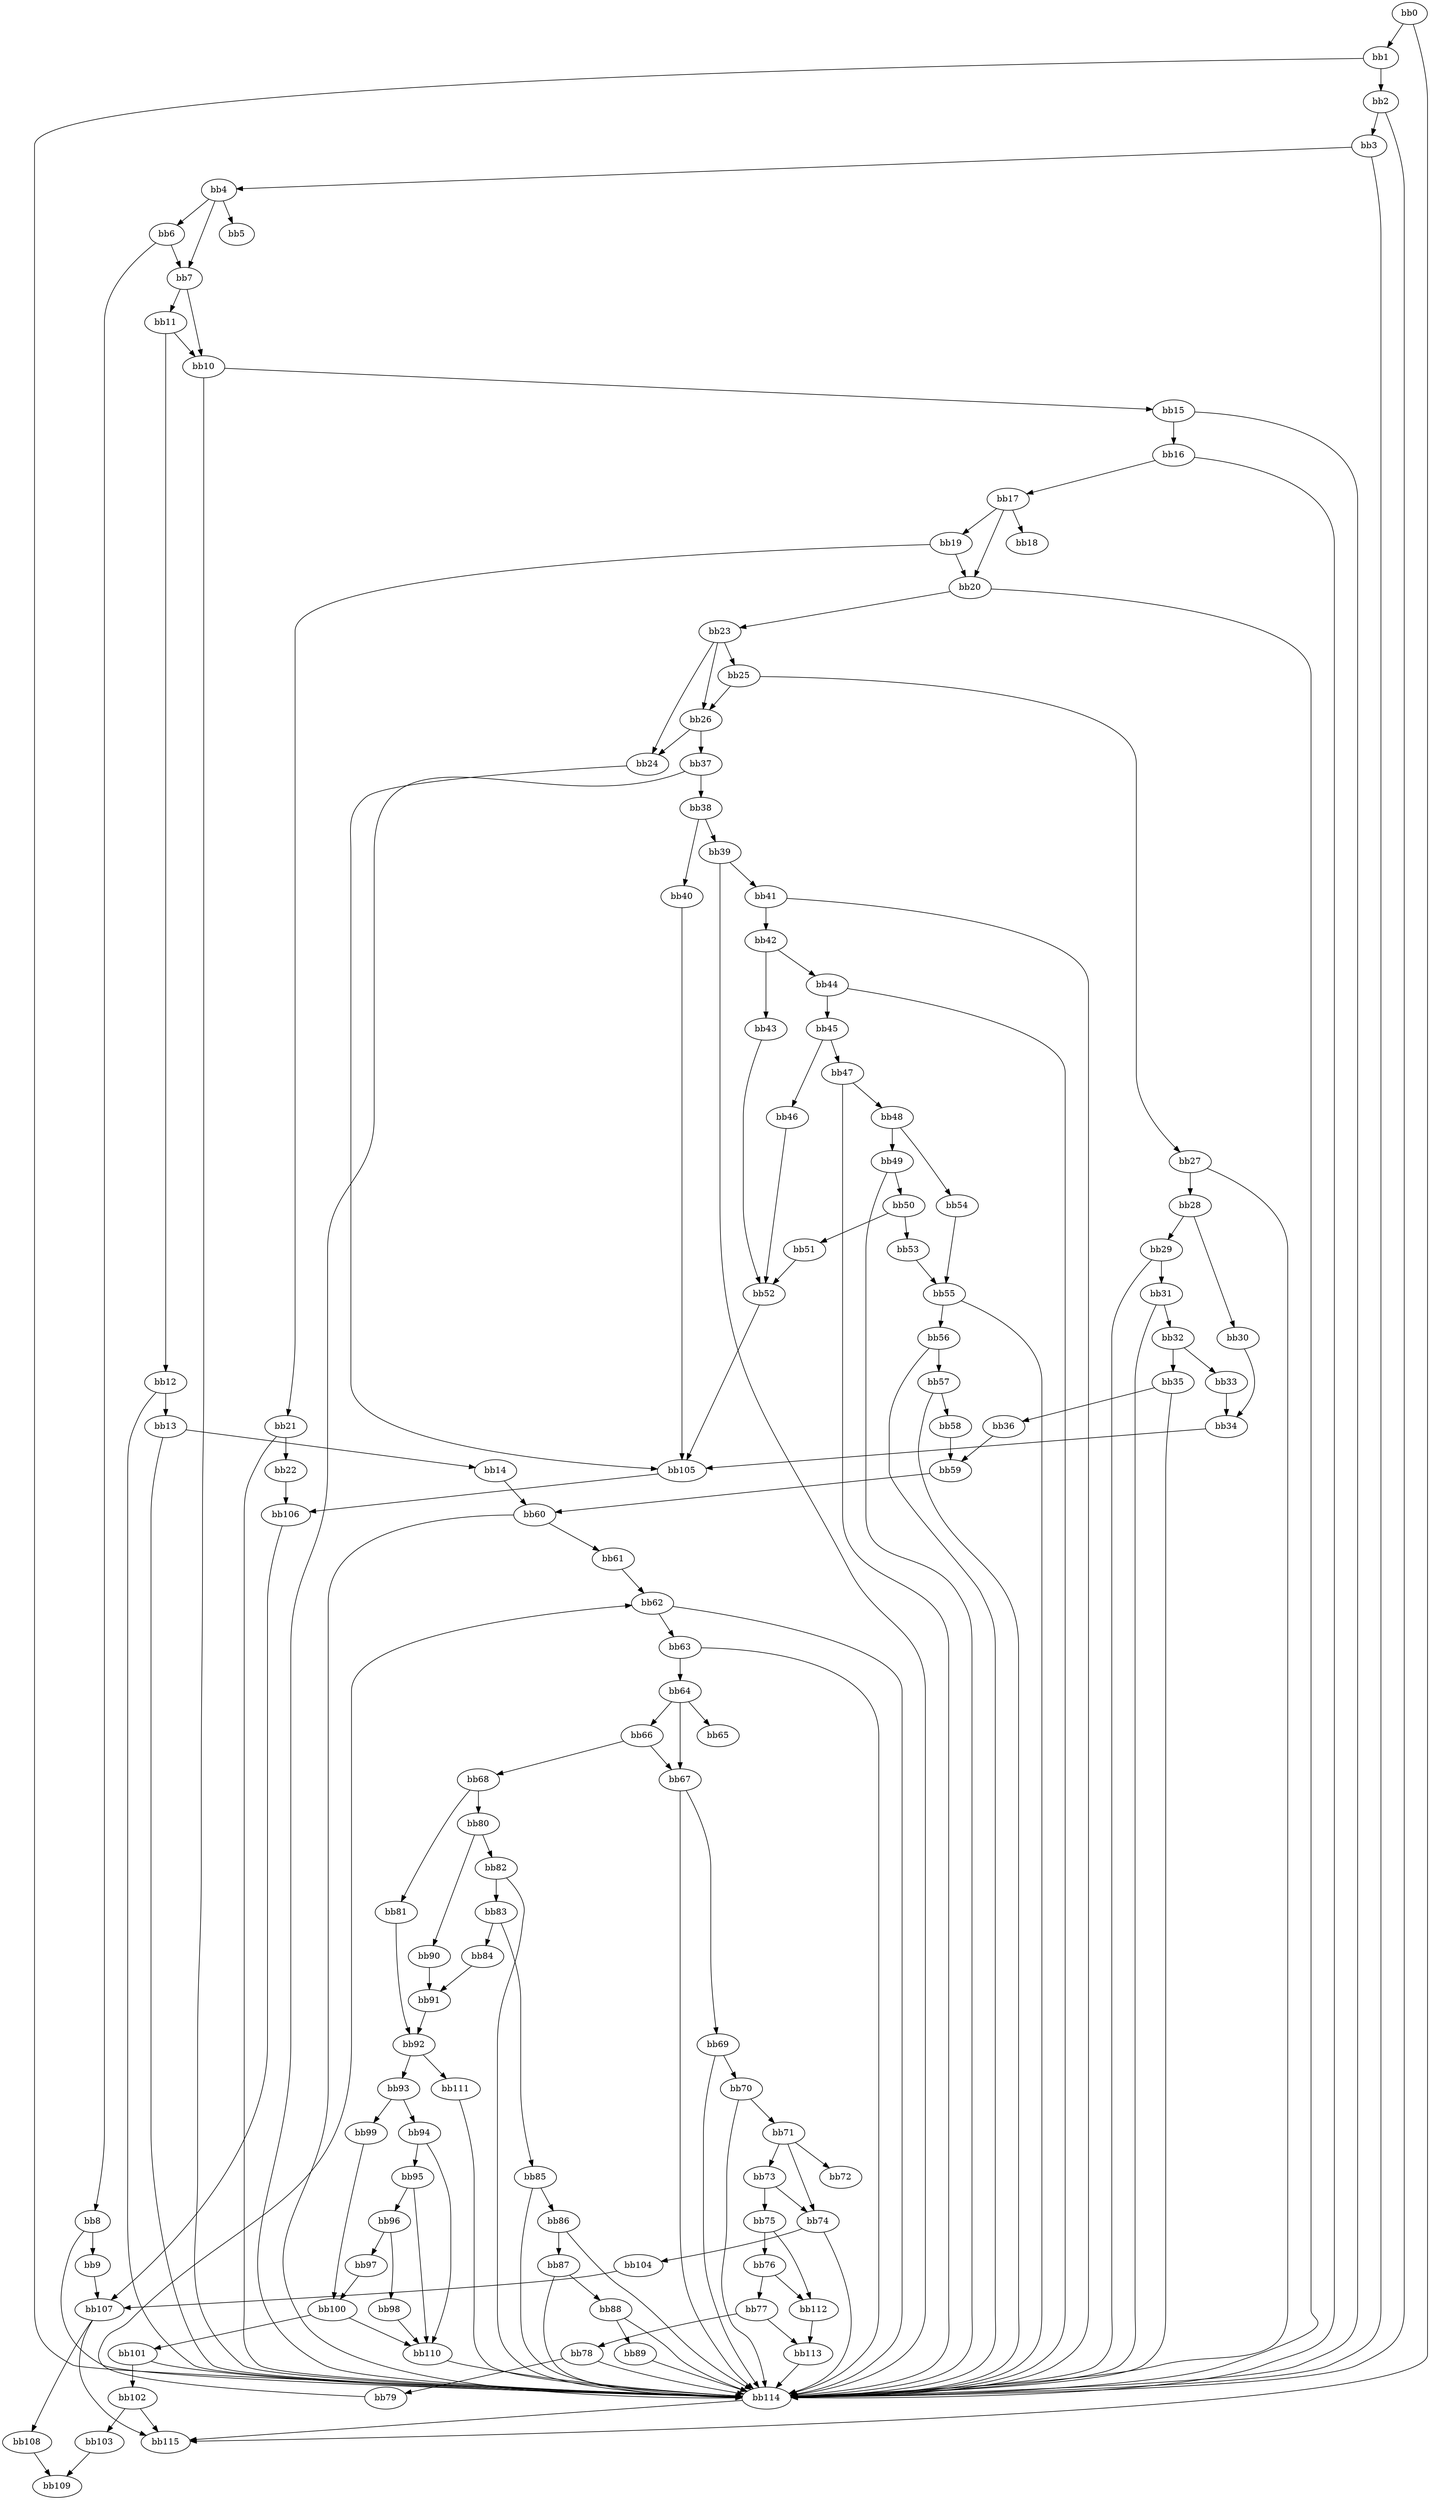 digraph {
    0 [ label = "bb0\l" ]
    1 [ label = "bb1\l" ]
    2 [ label = "bb2\l" ]
    3 [ label = "bb3\l" ]
    4 [ label = "bb4\l" ]
    5 [ label = "bb5\l" ]
    6 [ label = "bb6\l" ]
    7 [ label = "bb7\l" ]
    8 [ label = "bb8\l" ]
    9 [ label = "bb9\l" ]
    10 [ label = "bb10\l" ]
    11 [ label = "bb11\l" ]
    12 [ label = "bb12\l" ]
    13 [ label = "bb13\l" ]
    14 [ label = "bb14\l" ]
    15 [ label = "bb15\l" ]
    16 [ label = "bb16\l" ]
    17 [ label = "bb17\l" ]
    18 [ label = "bb18\l" ]
    19 [ label = "bb19\l" ]
    20 [ label = "bb20\l" ]
    21 [ label = "bb21\l" ]
    22 [ label = "bb22\l" ]
    23 [ label = "bb23\l" ]
    24 [ label = "bb24\l" ]
    25 [ label = "bb25\l" ]
    26 [ label = "bb26\l" ]
    27 [ label = "bb27\l" ]
    28 [ label = "bb28\l" ]
    29 [ label = "bb29\l" ]
    30 [ label = "bb30\l" ]
    31 [ label = "bb31\l" ]
    32 [ label = "bb32\l" ]
    33 [ label = "bb33\l" ]
    34 [ label = "bb34\l" ]
    35 [ label = "bb35\l" ]
    36 [ label = "bb36\l" ]
    37 [ label = "bb37\l" ]
    38 [ label = "bb38\l" ]
    39 [ label = "bb39\l" ]
    40 [ label = "bb40\l" ]
    41 [ label = "bb41\l" ]
    42 [ label = "bb42\l" ]
    43 [ label = "bb43\l" ]
    44 [ label = "bb44\l" ]
    45 [ label = "bb45\l" ]
    46 [ label = "bb46\l" ]
    47 [ label = "bb47\l" ]
    48 [ label = "bb48\l" ]
    49 [ label = "bb49\l" ]
    50 [ label = "bb50\l" ]
    51 [ label = "bb51\l" ]
    52 [ label = "bb52\l" ]
    53 [ label = "bb53\l" ]
    54 [ label = "bb54\l" ]
    55 [ label = "bb55\l" ]
    56 [ label = "bb56\l" ]
    57 [ label = "bb57\l" ]
    58 [ label = "bb58\l" ]
    59 [ label = "bb59\l" ]
    60 [ label = "bb60\l" ]
    61 [ label = "bb61\l" ]
    62 [ label = "bb62\l" ]
    63 [ label = "bb63\l" ]
    64 [ label = "bb64\l" ]
    65 [ label = "bb65\l" ]
    66 [ label = "bb66\l" ]
    67 [ label = "bb67\l" ]
    68 [ label = "bb68\l" ]
    69 [ label = "bb69\l" ]
    70 [ label = "bb70\l" ]
    71 [ label = "bb71\l" ]
    72 [ label = "bb72\l" ]
    73 [ label = "bb73\l" ]
    74 [ label = "bb74\l" ]
    75 [ label = "bb75\l" ]
    76 [ label = "bb76\l" ]
    77 [ label = "bb77\l" ]
    78 [ label = "bb78\l" ]
    79 [ label = "bb79\l" ]
    80 [ label = "bb80\l" ]
    81 [ label = "bb81\l" ]
    82 [ label = "bb82\l" ]
    83 [ label = "bb83\l" ]
    84 [ label = "bb84\l" ]
    85 [ label = "bb85\l" ]
    86 [ label = "bb86\l" ]
    87 [ label = "bb87\l" ]
    88 [ label = "bb88\l" ]
    89 [ label = "bb89\l" ]
    90 [ label = "bb90\l" ]
    91 [ label = "bb91\l" ]
    92 [ label = "bb92\l" ]
    93 [ label = "bb93\l" ]
    94 [ label = "bb94\l" ]
    95 [ label = "bb95\l" ]
    96 [ label = "bb96\l" ]
    97 [ label = "bb97\l" ]
    98 [ label = "bb98\l" ]
    99 [ label = "bb99\l" ]
    100 [ label = "bb100\l" ]
    101 [ label = "bb101\l" ]
    102 [ label = "bb102\l" ]
    103 [ label = "bb103\l" ]
    104 [ label = "bb104\l" ]
    105 [ label = "bb105\l" ]
    106 [ label = "bb106\l" ]
    107 [ label = "bb107\l" ]
    108 [ label = "bb108\l" ]
    109 [ label = "bb109\l" ]
    110 [ label = "bb110\l" ]
    111 [ label = "bb111\l" ]
    112 [ label = "bb112\l" ]
    113 [ label = "bb113\l" ]
    114 [ label = "bb114\l" ]
    115 [ label = "bb115\l" ]
    0 -> 1 [ ]
    0 -> 115 [ ]
    1 -> 2 [ ]
    1 -> 114 [ ]
    2 -> 3 [ ]
    2 -> 114 [ ]
    3 -> 4 [ ]
    3 -> 114 [ ]
    4 -> 5 [ ]
    4 -> 6 [ ]
    4 -> 7 [ ]
    6 -> 7 [ ]
    6 -> 8 [ ]
    7 -> 10 [ ]
    7 -> 11 [ ]
    8 -> 9 [ ]
    8 -> 114 [ ]
    9 -> 107 [ ]
    10 -> 15 [ ]
    10 -> 114 [ ]
    11 -> 10 [ ]
    11 -> 12 [ ]
    12 -> 13 [ ]
    12 -> 114 [ ]
    13 -> 14 [ ]
    13 -> 114 [ ]
    14 -> 60 [ ]
    15 -> 16 [ ]
    15 -> 114 [ ]
    16 -> 17 [ ]
    16 -> 114 [ ]
    17 -> 18 [ ]
    17 -> 19 [ ]
    17 -> 20 [ ]
    19 -> 20 [ ]
    19 -> 21 [ ]
    20 -> 23 [ ]
    20 -> 114 [ ]
    21 -> 22 [ ]
    21 -> 114 [ ]
    22 -> 106 [ ]
    23 -> 24 [ ]
    23 -> 25 [ ]
    23 -> 26 [ ]
    24 -> 105 [ ]
    25 -> 26 [ ]
    25 -> 27 [ ]
    26 -> 24 [ ]
    26 -> 37 [ ]
    27 -> 28 [ ]
    27 -> 114 [ ]
    28 -> 29 [ ]
    28 -> 30 [ ]
    29 -> 31 [ ]
    29 -> 114 [ ]
    30 -> 34 [ ]
    31 -> 32 [ ]
    31 -> 114 [ ]
    32 -> 33 [ ]
    32 -> 35 [ ]
    33 -> 34 [ ]
    34 -> 105 [ ]
    35 -> 36 [ ]
    35 -> 114 [ ]
    36 -> 59 [ ]
    37 -> 38 [ ]
    37 -> 114 [ ]
    38 -> 39 [ ]
    38 -> 40 [ ]
    39 -> 41 [ ]
    39 -> 114 [ ]
    40 -> 105 [ ]
    41 -> 42 [ ]
    41 -> 114 [ ]
    42 -> 43 [ ]
    42 -> 44 [ ]
    43 -> 52 [ ]
    44 -> 45 [ ]
    44 -> 114 [ ]
    45 -> 46 [ ]
    45 -> 47 [ ]
    46 -> 52 [ ]
    47 -> 48 [ ]
    47 -> 114 [ ]
    48 -> 49 [ ]
    48 -> 54 [ ]
    49 -> 50 [ ]
    49 -> 114 [ ]
    50 -> 51 [ ]
    50 -> 53 [ ]
    51 -> 52 [ ]
    52 -> 105 [ ]
    53 -> 55 [ ]
    54 -> 55 [ ]
    55 -> 56 [ ]
    55 -> 114 [ ]
    56 -> 57 [ ]
    56 -> 114 [ ]
    57 -> 58 [ ]
    57 -> 114 [ ]
    58 -> 59 [ ]
    59 -> 60 [ ]
    60 -> 61 [ ]
    60 -> 114 [ ]
    61 -> 62 [ ]
    62 -> 63 [ ]
    62 -> 114 [ ]
    63 -> 64 [ ]
    63 -> 114 [ ]
    64 -> 65 [ ]
    64 -> 66 [ ]
    64 -> 67 [ ]
    66 -> 67 [ ]
    66 -> 68 [ ]
    67 -> 69 [ ]
    67 -> 114 [ ]
    68 -> 80 [ ]
    68 -> 81 [ ]
    69 -> 70 [ ]
    69 -> 114 [ ]
    70 -> 71 [ ]
    70 -> 114 [ ]
    71 -> 72 [ ]
    71 -> 73 [ ]
    71 -> 74 [ ]
    73 -> 74 [ ]
    73 -> 75 [ ]
    74 -> 104 [ ]
    74 -> 114 [ ]
    75 -> 76 [ ]
    75 -> 112 [ ]
    76 -> 77 [ ]
    76 -> 112 [ ]
    77 -> 78 [ ]
    77 -> 113 [ ]
    78 -> 79 [ ]
    78 -> 114 [ ]
    79 -> 62 [ ]
    80 -> 82 [ ]
    80 -> 90 [ ]
    81 -> 92 [ ]
    82 -> 83 [ ]
    82 -> 114 [ ]
    83 -> 84 [ ]
    83 -> 85 [ ]
    84 -> 91 [ ]
    85 -> 86 [ ]
    85 -> 114 [ ]
    86 -> 87 [ ]
    86 -> 114 [ ]
    87 -> 88 [ ]
    87 -> 114 [ ]
    88 -> 89 [ ]
    88 -> 114 [ ]
    89 -> 114 [ ]
    90 -> 91 [ ]
    91 -> 92 [ ]
    92 -> 93 [ ]
    92 -> 111 [ ]
    93 -> 94 [ ]
    93 -> 99 [ ]
    94 -> 95 [ ]
    94 -> 110 [ ]
    95 -> 96 [ ]
    95 -> 110 [ ]
    96 -> 97 [ ]
    96 -> 98 [ ]
    97 -> 100 [ ]
    98 -> 110 [ ]
    99 -> 100 [ ]
    100 -> 101 [ ]
    100 -> 110 [ ]
    101 -> 102 [ ]
    101 -> 114 [ ]
    102 -> 103 [ ]
    102 -> 115 [ ]
    103 -> 109 [ ]
    104 -> 107 [ ]
    105 -> 106 [ ]
    106 -> 107 [ ]
    107 -> 108 [ ]
    107 -> 115 [ ]
    108 -> 109 [ ]
    110 -> 114 [ ]
    111 -> 114 [ ]
    112 -> 113 [ ]
    113 -> 114 [ ]
    114 -> 115 [ ]
}

